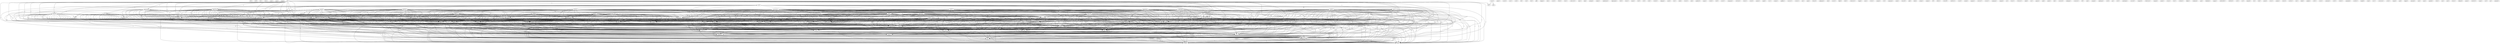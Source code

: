 digraph G {
  blk [ label="blk(1)" ];
  stuff [ label="stuff(1)" ];
  fist [ label="fist(1)" ];
  robot [ label="robot(1)" ];
  atom [ label="atom(1)" ];
  anne [ label="anne(2)" ];
  power [ label="power(2)" ];
  captain [ label="captain(3)" ];
  paperback [ label="paperback(1)" ];
  foil [ label="foil(2)" ];
  race [ label="race(1)" ];
  painted [ label="painted(1)" ];
  logo [ label="logo(1)" ];
  anniversary [ label="anniversary(1)" ];
  team [ label="team(4)" ];
  origin [ label="origin(7)" ];
  page [ label="page(1)" ];
  trade [ label="trade(1)" ];
  cameo [ label="cameo(1)" ];
  nth [ label="nth(1)" ];
  ron [ label="ron(5)" ];
  polybag [ label="polybag(1)" ];
  direction [ label="direction(1)" ];
  factor [ label="factor(4)" ];
  series [ label="series(3)" ];
  nd [ label="nd(2)" ];
  agenda [ label="agenda(2)" ];
  edition [ label="edition(5)" ];
  issue [ label="issue(4)" ];
  work [ label="work(1)" ];
  script [ label="script(4)" ];
  stamped [ label="stamped(1)" ];
  prnt [ label="prnt(2)" ];
  goblin [ label="goblin(6)" ];
  rd [ label="rd(1)" ];
  solo [ label="solo(1)" ];
  liefeld [ label="liefeld(21)" ];
  star [ label="star(2)" ];
  card [ label="card(4)" ];
  battle [ label="battle(1)" ];
  hologram [ label="hologram(3)" ];
  hero [ label="hero(2)" ];
  retold [ label="retold(1)" ];
  gets [ label="gets(1)" ];
  concludes [ label="concludes(1)" ];
  dad [ label="dad(2)" ];
  becomes [ label="becomes(1)" ];
  night [ label="night(1)" ];
  mint [ label="mint(2)" ];
  costume [ label="costume(2)" ];
  claims [ label="claims(1)" ];
  acid [ label="acid(1)" ];
  polypropylene [ label="polypropylene(1)" ];
  condition [ label="condition(1)" ];
  saga [ label="saga(1)" ];
  backed [ label="backed(1)" ];
  sale [ label="sale(2)" ];
  return [ label="return(1)" ];
  galaxy [ label="galaxy(1)" ];
  force [ label="force(7)" ];
  master [ label="master(3)" ];
  maxx [ label="maxx(1)" ];
  dc [ label="dc(1)" ];
  vs [ label="vs(2)" ];
  appears [ label="appears(63)" ];
  cover [ label="cover(16)" ];
  appearance [ label="appearance(8)" ];
  begins [ label="begins(7)" ];
  art [ label="art(50)" ];
  polybagged [ label="polybagged(1)" ];
  man [ label="man(18)" ];
  app [ label="app(1)" ];
  etc [ label="etc(1)" ];
  st [ label="st(14)" ];
  story [ label="story(9)" ];
  app [ label="app(8)" ];
  castle [ label="castle(1)" ];
  rob [ label="rob(14)" ];
  feb [ label="feb(1)" ];
  rose [ label="rose(5)" ];
  feral [ label="feral(1)" ];
  jeff [ label="jeff(1)" ];
  kingpin [ label="kingpin(1)" ];
  holo [ label="holo(1)" ];
  animal [ label="animal(1)" ];
  florida [ label="florida(1)" ];
  lestat [ label="lestat(1)" ];
  submariner [ label="submariner(1)" ];
  miller [ label="miller(8)" ];
  ghost [ label="ghost(18)" ];
  glory [ label="glory(1)" ];
  help [ label="help(1)" ];
  prestige [ label="prestige(2)" ];
  subject [ label="subject(1)" ];
  spiderslayer [ label="spiderslayer(1)" ];
  department [ label="department(1)" ];
  flash [ label="flash(2)" ];
  demon [ label="demon(1)" ];
  layton [ label="layton(1)" ];
  cloak [ label="cloak(2)" ];
  trek [ label="trek(2)" ];
  order [ label="order(1)" ];
  thunder [ label="thunder(1)" ];
  rider [ label="rider(18)" ];
  shipping [ label="shipping(1)" ];
  hulk [ label="hulk(12)" ];
  wolverine [ label="wolverine(24)" ];
  psych [ label="psych(1)" ];
  dave [ label="dave(1)" ];
  sabretooth [ label="sabretooth(1)" ];
  webb [ label="webb(1)" ];
  havok [ label="havok(1)" ];
  dracula [ label="dracula(1)" ];
  edu [ label="edu(4)" ];
  panther [ label="panther(13)" ];
  magus [ label="magus(1)" ];
  wonder [ label="wonder(1)" ];
  book [ label="book(2)" ];
  answer [ label="answer(1)" ];
  companion [ label="companion(1)" ];
  wolvreine [ label="wolvreine(1)" ];
  domino [ label="domino(1)" ];
  venom [ label="venom(5)" ];
  spector [ label="spector(1)" ];
  maple [ label="maple(1)" ];
  horse [ label="horse(2)" ];
  spider [ label="spider(7)" ];
  circa [ label="circa(2)" ];
  hobgoblin [ label="hobgoblin(20)" ];
  octopus [ label="octopus(1)" ];
  circa [ label="circa(1)" ];
  mcfarlane [ label="mcfarlane(8)" ];
  geoffrey [ label="geoffrey(1)" ];
  manowar [ label="manowar(1)" ];
  contains [ label="contains(1)" ];
  day [ label="day(1)" ];
  game [ label="game(1)" ];
  batman [ label="batman(5)" ];
  judgement [ label="judgement(1)" ];
  elm [ label="elm(2)" ];
  amount [ label="amount(1)" ];
  flight [ label="flight(3)" ];
  title [ label="title(2)" ];
  space [ label="space(1)" ];
  save [ label="save(1)" ];
  list [ label="list(1)" ];
  death [ label="death(1)" ];
  shatterstar [ label="shatterstar(1)" ];
  haggle [ label="haggle(1)" ];
  tinction [ label="tinction(2)" ];
  cable [ label="cable(9)" ];
  price [ label="price(1)" ];
  america [ label="america(3)" ];
  vulture [ label="vulture(1)" ];
  sunspot [ label="sunspot(1)" ];
  rice [ label="rice(2)" ];
  beast [ label="beast(2)" ];
  simonsom [ label="simonsom(1)" ];
  prism [ label="prism(1)" ];
  kamandi [ label="kamandi(2)" ];
  gold [ label="gold(1)" ];
  generation [ label="generation(3)" ];
  kirby [ label="kirby(4)" ];
  cyclops [ label="cyclops(1)" ];
  calypso [ label="calypso(1)" ];
  ufl [ label="ufl(2)" ];
  elektra [ label="elektra(1)" ];
  werewolf [ label="werewolf(1)" ];
  meltdown [ label="meltdown(1)" ];
  nomad [ label="nomad(1)" ];
  journal [ label="journal(1)" ];
  magnus [ label="magnus(1)" ];
  simonson [ label="simonson(7)" ];
  starlin [ label="starlin(4)" ];
  summer [ label="summer(1)" ];
  superman [ label="superman(1)" ];
  ragman [ label="ragman(2)" ];
  oct [ label="oct(1)" ];
  human [ label="human(1)" ];
  chromium [ label="chromium(1)" ];
  alpha [ label="alpha(3)" ];
  nam [ label="nam(1)" ];
  gamora [ label="gamora(1)" ];
  pack [ label="pack(1)" ];
  poster [ label="poster(1)" ];
  web [ label="web(1)" ];
  thing [ label="thing(5)" ];
  jim [ label="jim(6)" ];
  massacre [ label="massacre(3)" ];
  harbinger [ label="harbinger(1)" ];
  masterson [ label="masterson(1)" ];
  spider [ label="spider(3)" ];
  gideon [ label="gideon(2)" ];
  fall [ label="fall(1)" ];
  silver [ label="silver(1)" ];
  zone [ label="zone(1)" ];
  carnage [ label="carnage(1)" ];
  spiderman [ label="spiderman(1)" ];
  mark [ label="mark(4)" ];
  pat [ label="pat(1)" ];
  portacio [ label="portacio(3)" ];
  terminator [ label="terminator(1)" ];
  moon [ label="moon(4)" ];
  mason [ label="mason(3)" ];
  jrm [ label="jrm(2)" ];
  witch [ label="witch(1)" ];
  psychology [ label="psychology(1)" ];
  concrete [ label="concrete(2)" ];
  adams [ label="adams(1)" ];
  weapon [ label="weapon(10)" ];
  shadowman [ label="shadowman(1)" ];
  vampire [ label="vampire(2)" ];
  society [ label="society(1)" ];
  woman [ label="woman(1)" ];
  know [ label="know(1)" ];
  rob [ label="rob(1)" ];
  havok [ label="havok(6)" ];
  rocketeer [ label="rocketeer(1)" ];
  fighter [ label="fighter(1)" ];
  wrightson [ label="wrightson(3)" ];
  spot [ label="spot(1)" ];
  bloodshot [ label="bloodshot(1)" ];
  magma [ label="magma(1)" ];
  deathstalker [ label="deathstalker(1)" ];
  lee [ label="lee(7)" ];
  darkbawk [ label="darkbawk(1)" ];
  torch [ label="torch(1)" ];
  war [ label="war(3)" ];
  kassady [ label="kassady(1)" ];
  bat [ label="bat(1)" ];
  head [ label="head(1)" ];
  justice [ label="justice(3)" ];
  versus [ label="versus(1)" ];
  jackson [ label="jackson(1)" ];
  texiera [ label="texiera(4)" ];
  morbius [ label="morbius(1)" ];
  teen [ label="teen(1)" ];
  blood [ label="blood(1)" ];
  paladin [ label="paladin(1)" ];
  surfer [ label="surfer(1)" ];
  predator [ label="predator(3)" ];
  mouse [ label="mouse(1)" ];
  university [ label="university(1)" ];
  watch [ label="watch(1)" ];
  shadow [ label="shadow(1)" ];
  punnisher [ label="punnisher(3)" ];
  excalibur [ label="excalibur(1)" ];
  kungfu [ label="kungfu(3)" ];
  corps [ label="corps(2)" ];
  lobo [ label="lobo(3)" ];
  marc [ label="marc(1)" ];
  deadpool [ label="deadpool(2)" ];
  constantine [ label="constantine(1)" ];
  kraven [ label="kraven(4)" ];
  archer [ label="archer(1)" ];
  league [ label="league(2)" ];
  infinity [ label="infinity(2)" ];
  april [ label="april(1)" ];
  marvel [ label="marvel(2)" ];
  dagger [ label="dagger(2)" ];
  metropol [ label="metropol(1)" ];
  deathstroke [ label="deathstroke(1)" ];
  thor [ label="thor(3)" ];
  year [ label="year(1)" ];
  guice [ label="guice(1)" ];
  gauntlet [ label="gauntlet(1)" ];
  cletus [ label="cletus(1)" ];
  knight [ label="knight(5)" ];
  iron [ label="iron(1)" ];
  grey [ label="grey(3)" ];
  shanna [ label="shanna(1)" ];
  punisher [ label="punisher(11)" ];
  bullseye [ label="bullseye(3)" ];
  poison [ label="poison(1)" ];
  broderick [ label="broderick(1)" ];
  john [ label="john(2)" ];
  image [ label="image(1)" ];
  sam [ label="sam(2)" ];
  warlock [ label="warlock(2)" ];
  deathlok [ label="deathlok(3)" ];
  jae [ label="jae(1)" ];
  presents [ label="presents(2)" ];
  captain -> paperback [ label="1" ];
  captain -> foil [ label="1" ];
  captain -> race [ label="1" ];
  captain -> painted [ label="1" ];
  captain -> logo [ label="1" ];
  captain -> anniversary [ label="1" ];
  captain -> team [ label="1" ];
  captain -> origin [ label="1" ];
  captain -> page [ label="1" ];
  captain -> trade [ label="1" ];
  captain -> cameo [ label="1" ];
  captain -> nth [ label="1" ];
  captain -> ron [ label="1" ];
  captain -> polybag [ label="1" ];
  captain -> direction [ label="1" ];
  captain -> factor [ label="1" ];
  captain -> series [ label="1" ];
  captain -> nd [ label="2" ];
  captain -> agenda [ label="1" ];
  captain -> edition [ label="1" ];
  captain -> issue [ label="1" ];
  captain -> work [ label="1" ];
  captain -> script [ label="2" ];
  captain -> stamped [ label="1" ];
  captain -> prnt [ label="2" ];
  captain -> goblin [ label="1" ];
  captain -> rd [ label="2" ];
  captain -> solo [ label="1" ];
  liefeld -> star [ label="6" ];
  liefeld -> card [ label="6" ];
  liefeld -> battle [ label="6" ];
  liefeld -> hologram [ label="6" ];
  liefeld -> hero [ label="6" ];
  liefeld -> retold [ label="6" ];
  liefeld -> logo [ label="15" ];
  liefeld -> team [ label="6" ];
  liefeld -> gets [ label="6" ];
  liefeld -> concludes [ label="6" ];
  liefeld -> dad [ label="6" ];
  liefeld -> becomes [ label="6" ];
  liefeld -> night [ label="6" ];
  liefeld -> mint [ label="6" ];
  liefeld -> cameo [ label="15" ];
  liefeld -> nth [ label="15" ];
  liefeld -> costume [ label="6" ];
  liefeld -> claims [ label="6" ];
  liefeld -> ron [ label="15" ];
  liefeld -> direction [ label="15" ];
  liefeld -> series [ label="6" ];
  liefeld -> acid [ label="6" ];
  liefeld -> polypropylene [ label="6" ];
  liefeld -> condition [ label="6" ];
  liefeld -> issue [ label="6" ];
  liefeld -> script [ label="15" ];
  liefeld -> saga [ label="6" ];
  liefeld -> backed [ label="6" ];
  liefeld -> sale [ label="6" ];
  liefeld -> goblin [ label="6" ];
  liefeld -> rd [ label="15" ];
  liefeld -> return [ label="6" ];
  force -> star [ label="4" ];
  force -> card [ label="4" ];
  force -> battle [ label="4" ];
  force -> hologram [ label="4" ];
  force -> hero [ label="4" ];
  force -> retold [ label="4" ];
  force -> logo [ label="3" ];
  force -> team [ label="4" ];
  force -> gets [ label="4" ];
  force -> concludes [ label="4" ];
  force -> dad [ label="4" ];
  force -> becomes [ label="4" ];
  force -> night [ label="4" ];
  force -> mint [ label="4" ];
  force -> cameo [ label="3" ];
  force -> nth [ label="3" ];
  force -> costume [ label="4" ];
  force -> claims [ label="4" ];
  force -> ron [ label="3" ];
  force -> direction [ label="3" ];
  force -> series [ label="4" ];
  force -> acid [ label="4" ];
  force -> polypropylene [ label="4" ];
  force -> condition [ label="4" ];
  force -> issue [ label="4" ];
  force -> script [ label="3" ];
  force -> saga [ label="4" ];
  force -> backed [ label="4" ];
  force -> sale [ label="4" ];
  force -> goblin [ label="4" ];
  force -> rd [ label="3" ];
  force -> return [ label="4" ];
  dc -> vs [ label="2" ];
  dc -> appears [ label="2" ];
  dc -> cover [ label="2" ];
  dc -> card [ label="2" ];
  dc -> battle [ label="2" ];
  dc -> appearance [ label="2" ];
  dc -> hologram [ label="2" ];
  dc -> hero [ label="2" ];
  dc -> retold [ label="2" ];
  dc -> team [ label="2" ];
  dc -> begins [ label="2" ];
  dc -> art [ label="2" ];
  dc -> gets [ label="2" ];
  dc -> concludes [ label="2" ];
  dc -> polybagged [ label="2" ];
  dc -> man [ label="2" ];
  dc -> dad [ label="2" ];
  dc -> becomes [ label="2" ];
  dc -> night [ label="2" ];
  dc -> mint [ label="2" ];
  dc -> costume [ label="2" ];
  dc -> claims [ label="2" ];
  dc -> app [ label="2" ];
  dc -> series [ label="2" ];
  dc -> acid [ label="2" ];
  dc -> etc [ label="1" ];
  dc -> st [ label="2" ];
  dc -> nd [ label="2" ];
  dc -> polypropylene [ label="2" ];
  dc -> story [ label="2" ];
  dc -> condition [ label="2" ];
  dc -> edition [ label="2" ];
  dc -> issue [ label="2" ];
  dc -> app [ label="2" ];
  dc -> saga [ label="2" ];
  dc -> backed [ label="2" ];
  dc -> sale [ label="2" ];
  dc -> goblin [ label="2" ];
  dc -> return [ label="2" ];
  rob -> card [ label="1" ];
  rob -> battle [ label="1" ];
  rob -> hologram [ label="1" ];
  rob -> hero [ label="1" ];
  rob -> retold [ label="1" ];
  rob -> logo [ label="14" ];
  rob -> team [ label="1" ];
  rob -> gets [ label="1" ];
  rob -> concludes [ label="1" ];
  rob -> dad [ label="1" ];
  rob -> becomes [ label="1" ];
  rob -> night [ label="1" ];
  rob -> mint [ label="1" ];
  rob -> cameo [ label="14" ];
  rob -> nth [ label="14" ];
  rob -> costume [ label="1" ];
  rob -> claims [ label="1" ];
  rob -> ron [ label="14" ];
  rob -> direction [ label="14" ];
  rob -> series [ label="1" ];
  rob -> acid [ label="1" ];
  rob -> polypropylene [ label="1" ];
  rob -> condition [ label="1" ];
  rob -> issue [ label="1" ];
  rob -> script [ label="14" ];
  rob -> saga [ label="1" ];
  rob -> backed [ label="1" ];
  rob -> sale [ label="1" ];
  rob -> goblin [ label="1" ];
  rob -> rd [ label="14" ];
  rob -> return [ label="1" ];
  vs -> race [ label="2" ];
  vs -> card [ label="1" ];
  vs -> battle [ label="1" ];
  vs -> painted [ label="2" ];
  vs -> hero [ label="1" ];
  vs -> anniversary [ label="2" ];
  vs -> team [ label="3" ];
  vs -> concludes [ label="1" ];
  vs -> polybagged [ label="1" ];
  vs -> dad [ label="1" ];
  vs -> night [ label="1" ];
  vs -> trade [ label="2" ];
  vs -> mint [ label="1" ];
  vs -> claims [ label="1" ];
  vs -> ron [ label="2" ];
  vs -> polybag [ label="2" ];
  vs -> factor [ label="2" ];
  vs -> series [ label="3" ];
  vs -> acid [ label="1" ];
  vs -> nd [ label="2" ];
  vs -> polypropylene [ label="1" ];
  vs -> agenda [ label="2" ];
  vs -> condition [ label="1" ];
  vs -> edition [ label="2" ];
  vs -> issue [ label="3" ];
  vs -> script [ label="2" ];
  vs -> stamped [ label="2" ];
  vs -> saga [ label="1" ];
  vs -> backed [ label="1" ];
  vs -> prnt [ label="2" ];
  vs -> solo [ label="2" ];
  appears -> card [ label="18" ];
  appears -> battle [ label="18" ];
  appears -> painted [ label="1" ];
  appears -> hologram [ label="18" ];
  appears -> hero [ label="18" ];
  appears -> retold [ label="18" ];
  appears -> team [ label="51" ];
  appears -> gets [ label="18" ];
  appears -> concludes [ label="18" ];
  appears -> polybagged [ label="18" ];
  appears -> dad [ label="18" ];
  appears -> origin [ label="33" ];
  appears -> becomes [ label="18" ];
  appears -> night [ label="18" ];
  appears -> trade [ label="33" ];
  appears -> mint [ label="18" ];
  appears -> cameo [ label="11" ];
  appears -> nth [ label="11" ];
  appears -> costume [ label="18" ];
  appears -> claims [ label="18" ];
  appears -> ron [ label="11" ];
  appears -> polybag [ label="33" ];
  appears -> factor [ label="33" ];
  appears -> series [ label="18" ];
  appears -> acid [ label="18" ];
  appears -> nd [ label="62" ];
  appears -> polypropylene [ label="18" ];
  appears -> agenda [ label="11" ];
  appears -> condition [ label="18" ];
  appears -> edition [ label="51" ];
  appears -> issue [ label="18" ];
  appears -> work [ label="33" ];
  appears -> script [ label="44" ];
  appears -> stamped [ label="1" ];
  appears -> saga [ label="18" ];
  appears -> backed [ label="18" ];
  appears -> prnt [ label="34" ];
  appears -> sale [ label="18" ];
  appears -> goblin [ label="51" ];
  appears -> rd [ label="44" ];
  appears -> solo [ label="33" ];
  appears -> return [ label="18" ];
  cover -> race [ label="7" ];
  cover -> card [ label="4" ];
  cover -> battle [ label="4" ];
  cover -> painted [ label="7" ];
  cover -> hero [ label="4" ];
  cover -> anniversary [ label="7" ];
  cover -> team [ label="4" ];
  cover -> concludes [ label="4" ];
  cover -> polybagged [ label="4" ];
  cover -> dad [ label="4" ];
  cover -> page [ label="7" ];
  cover -> becomes [ label="4" ];
  cover -> night [ label="4" ];
  cover -> trade [ label="4" ];
  cover -> mint [ label="4" ];
  cover -> cameo [ label="5" ];
  cover -> claims [ label="4" ];
  cover -> ron [ label="5" ];
  cover -> polybag [ label="4" ];
  cover -> series [ label="11" ];
  cover -> acid [ label="4" ];
  cover -> nd [ label="4" ];
  cover -> polypropylene [ label="4" ];
  cover -> agenda [ label="5" ];
  cover -> condition [ label="4" ];
  cover -> edition [ label="4" ];
  cover -> issue [ label="11" ];
  cover -> script [ label="5" ];
  cover -> stamped [ label="7" ];
  cover -> saga [ label="4" ];
  cover -> backed [ label="4" ];
  cover -> prnt [ label="7" ];
  cover -> rd [ label="5" ];
  appearance -> painted [ label="1" ];
  appearance -> anniversary [ label="1" ];
  appearance -> team [ label="4" ];
  appearance -> concludes [ label="1" ];
  appearance -> dad [ label="1" ];
  appearance -> origin [ label="3" ];
  appearance -> page [ label="1" ];
  appearance -> night [ label="1" ];
  appearance -> trade [ label="3" ];
  appearance -> mint [ label="1" ];
  appearance -> claims [ label="1" ];
  appearance -> ron [ label="3" ];
  appearance -> polybag [ label="3" ];
  appearance -> factor [ label="3" ];
  appearance -> series [ label="2" ];
  appearance -> acid [ label="1" ];
  appearance -> nd [ label="3" ];
  appearance -> polypropylene [ label="1" ];
  appearance -> condition [ label="1" ];
  appearance -> edition [ label="3" ];
  appearance -> issue [ label="2" ];
  appearance -> script [ label="6" ];
  appearance -> stamped [ label="1" ];
  appearance -> saga [ label="1" ];
  appearance -> backed [ label="1" ];
  appearance -> prnt [ label="1" ];
  appearance -> goblin [ label="3" ];
  appearance -> solo [ label="3" ];
  miller -> hologram [ label="1" ];
  miller -> hero [ label="1" ];
  miller -> retold [ label="1" ];
  miller -> gets [ label="1" ];
  miller -> concludes [ label="1" ];
  miller -> polybagged [ label="1" ];
  miller -> dad [ label="1" ];
  miller -> becomes [ label="1" ];
  miller -> night [ label="1" ];
  miller -> trade [ label="7" ];
  miller -> mint [ label="1" ];
  miller -> costume [ label="1" ];
  miller -> claims [ label="1" ];
  miller -> polybag [ label="7" ];
  miller -> series [ label="1" ];
  miller -> acid [ label="1" ];
  miller -> polypropylene [ label="1" ];
  miller -> condition [ label="1" ];
  miller -> issue [ label="1" ];
  miller -> work [ label="7" ];
  miller -> script [ label="7" ];
  miller -> saga [ label="1" ];
  miller -> backed [ label="1" ];
  miller -> prnt [ label="7" ];
  miller -> sale [ label="1" ];
  miller -> rd [ label="7" ];
  miller -> solo [ label="7" ];
  miller -> return [ label="1" ];
  ghost -> hologram [ label="2" ];
  ghost -> hero [ label="2" ];
  ghost -> retold [ label="2" ];
  ghost -> logo [ label="10" ];
  ghost -> anniversary [ label="5" ];
  ghost -> team [ label="3" ];
  ghost -> gets [ label="2" ];
  ghost -> concludes [ label="2" ];
  ghost -> polybagged [ label="2" ];
  ghost -> dad [ label="2" ];
  ghost -> origin [ label="1" ];
  ghost -> page [ label="5" ];
  ghost -> becomes [ label="2" ];
  ghost -> night [ label="2" ];
  ghost -> trade [ label="1" ];
  ghost -> mint [ label="2" ];
  ghost -> cameo [ label="10" ];
  ghost -> nth [ label="10" ];
  ghost -> costume [ label="2" ];
  ghost -> claims [ label="2" ];
  ghost -> ron [ label="10" ];
  ghost -> polybag [ label="1" ];
  ghost -> direction [ label="10" ];
  ghost -> factor [ label="1" ];
  ghost -> series [ label="7" ];
  ghost -> acid [ label="2" ];
  ghost -> nd [ label="13" ];
  ghost -> polypropylene [ label="2" ];
  ghost -> agenda [ label="10" ];
  ghost -> condition [ label="2" ];
  ghost -> edition [ label="3" ];
  ghost -> issue [ label="7" ];
  ghost -> work [ label="1" ];
  ghost -> script [ label="11" ];
  ghost -> stamped [ label="5" ];
  ghost -> saga [ label="2" ];
  ghost -> backed [ label="2" ];
  ghost -> prnt [ label="6" ];
  ghost -> sale [ label="2" ];
  ghost -> goblin [ label="3" ];
  ghost -> rd [ label="11" ];
  ghost -> solo [ label="1" ];
  ghost -> return [ label="2" ];
  rider -> logo [ label="10" ];
  rider -> anniversary [ label="5" ];
  rider -> team [ label="3" ];
  rider -> gets [ label="2" ];
  rider -> concludes [ label="2" ];
  rider -> polybagged [ label="2" ];
  rider -> dad [ label="2" ];
  rider -> origin [ label="1" ];
  rider -> page [ label="5" ];
  rider -> becomes [ label="2" ];
  rider -> night [ label="2" ];
  rider -> trade [ label="1" ];
  rider -> mint [ label="2" ];
  rider -> cameo [ label="10" ];
  rider -> nth [ label="10" ];
  rider -> costume [ label="2" ];
  rider -> claims [ label="2" ];
  rider -> ron [ label="10" ];
  rider -> polybag [ label="1" ];
  rider -> direction [ label="10" ];
  rider -> factor [ label="1" ];
  rider -> series [ label="7" ];
  rider -> acid [ label="2" ];
  rider -> nd [ label="13" ];
  rider -> polypropylene [ label="2" ];
  rider -> agenda [ label="10" ];
  rider -> condition [ label="2" ];
  rider -> edition [ label="3" ];
  rider -> issue [ label="7" ];
  rider -> work [ label="1" ];
  rider -> script [ label="11" ];
  rider -> stamped [ label="5" ];
  rider -> saga [ label="2" ];
  rider -> backed [ label="2" ];
  rider -> prnt [ label="6" ];
  rider -> sale [ label="2" ];
  rider -> goblin [ label="3" ];
  rider -> rd [ label="11" ];
  rider -> solo [ label="1" ];
  rider -> return [ label="2" ];
  hulk -> team [ label="4" ];
  hulk -> gets [ label="2" ];
  hulk -> concludes [ label="2" ];
  hulk -> polybagged [ label="2" ];
  hulk -> dad [ label="2" ];
  hulk -> origin [ label="2" ];
  hulk -> becomes [ label="2" ];
  hulk -> night [ label="2" ];
  hulk -> trade [ label="2" ];
  hulk -> mint [ label="2" ];
  hulk -> cameo [ label="3" ];
  hulk -> nth [ label="3" ];
  hulk -> costume [ label="2" ];
  hulk -> claims [ label="2" ];
  hulk -> ron [ label="3" ];
  hulk -> polybag [ label="2" ];
  hulk -> direction [ label="3" ];
  hulk -> factor [ label="2" ];
  hulk -> series [ label="2" ];
  hulk -> acid [ label="2" ];
  hulk -> nd [ label="7" ];
  hulk -> polypropylene [ label="2" ];
  hulk -> agenda [ label="3" ];
  hulk -> condition [ label="2" ];
  hulk -> edition [ label="4" ];
  hulk -> issue [ label="2" ];
  hulk -> work [ label="2" ];
  hulk -> script [ label="5" ];
  hulk -> stamped [ label="7" ];
  hulk -> saga [ label="2" ];
  hulk -> backed [ label="2" ];
  hulk -> prnt [ label="9" ];
  hulk -> sale [ label="2" ];
  hulk -> goblin [ label="4" ];
  hulk -> rd [ label="5" ];
  hulk -> solo [ label="2" ];
  hulk -> return [ label="2" ];
  wolverine -> anniversary [ label="3" ];
  wolverine -> team [ label="9" ];
  wolverine -> gets [ label="7" ];
  wolverine -> concludes [ label="7" ];
  wolverine -> polybagged [ label="7" ];
  wolverine -> dad [ label="7" ];
  wolverine -> origin [ label="2" ];
  wolverine -> page [ label="3" ];
  wolverine -> becomes [ label="7" ];
  wolverine -> night [ label="7" ];
  wolverine -> trade [ label="2" ];
  wolverine -> mint [ label="7" ];
  wolverine -> cameo [ label="19" ];
  wolverine -> nth [ label="19" ];
  wolverine -> costume [ label="7" ];
  wolverine -> claims [ label="7" ];
  wolverine -> ron [ label="19" ];
  wolverine -> polybag [ label="2" ];
  wolverine -> direction [ label="19" ];
  wolverine -> factor [ label="2" ];
  wolverine -> series [ label="10" ];
  wolverine -> acid [ label="7" ];
  wolverine -> nd [ label="28" ];
  wolverine -> polypropylene [ label="7" ];
  wolverine -> agenda [ label="19" ];
  wolverine -> condition [ label="7" ];
  wolverine -> edition [ label="9" ];
  wolverine -> issue [ label="10" ];
  wolverine -> work [ label="2" ];
  wolverine -> script [ label="21" ];
  wolverine -> stamped [ label="3" ];
  wolverine -> saga [ label="7" ];
  wolverine -> backed [ label="7" ];
  wolverine -> prnt [ label="5" ];
  wolverine -> sale [ label="7" ];
  wolverine -> goblin [ label="9" ];
  wolverine -> rd [ label="21" ];
  wolverine -> solo [ label="2" ];
  wolverine -> return [ label="7" ];
  team -> trade [ label="2" ];
  team -> mint [ label="2" ];
  team -> polybag [ label="2" ];
  team -> acid [ label="2" ];
  team -> polypropylene [ label="2" ];
  team -> condition [ label="2" ];
  team -> backed [ label="2" ];
  sabretooth -> gets [ label="10" ];
  sabretooth -> concludes [ label="10" ];
  sabretooth -> polybagged [ label="10" ];
  sabretooth -> dad [ label="10" ];
  sabretooth -> becomes [ label="10" ];
  sabretooth -> night [ label="10" ];
  sabretooth -> trade [ label="1" ];
  sabretooth -> mint [ label="10" ];
  sabretooth -> cameo [ label="8" ];
  sabretooth -> nth [ label="8" ];
  sabretooth -> costume [ label="10" ];
  sabretooth -> claims [ label="10" ];
  sabretooth -> ron [ label="8" ];
  sabretooth -> polybag [ label="1" ];
  sabretooth -> direction [ label="8" ];
  sabretooth -> factor [ label="1" ];
  sabretooth -> series [ label="10" ];
  sabretooth -> acid [ label="10" ];
  sabretooth -> polypropylene [ label="10" ];
  sabretooth -> agenda [ label="8" ];
  sabretooth -> condition [ label="10" ];
  sabretooth -> issue [ label="10" ];
  sabretooth -> work [ label="1" ];
  sabretooth -> script [ label="9" ];
  sabretooth -> saga [ label="10" ];
  sabretooth -> backed [ label="10" ];
  sabretooth -> prnt [ label="1" ];
  sabretooth -> sale [ label="10" ];
  sabretooth -> goblin [ label="11" ];
  sabretooth -> rd [ label="9" ];
  sabretooth -> solo [ label="1" ];
  sabretooth -> return [ label="10" ];
  havok -> page [ label="1" ];
  havok -> cameo [ label="6" ];
  havok -> nth [ label="6" ];
  havok -> ron [ label="6" ];
  havok -> direction [ label="6" ];
  havok -> series [ label="1" ];
  havok -> nd [ label="6" ];
  havok -> agenda [ label="6" ];
  havok -> issue [ label="1" ];
  havok -> script [ label="6" ];
  havok -> stamped [ label="1" ];
  havok -> prnt [ label="1" ];
  havok -> rd [ label="6" ];
  begins -> page [ label="3" ];
  begins -> mint [ label="2" ];
  begins -> cameo [ label="1" ];
  begins -> nth [ label="1" ];
  begins -> ron [ label="1" ];
  begins -> series [ label="3" ];
  begins -> acid [ label="2" ];
  begins -> nd [ label="1" ];
  begins -> polypropylene [ label="2" ];
  begins -> agenda [ label="1" ];
  begins -> condition [ label="2" ];
  begins -> issue [ label="5" ];
  begins -> script [ label="1" ];
  begins -> stamped [ label="3" ];
  begins -> backed [ label="2" ];
  begins -> prnt [ label="3" ];
  begins -> rd [ label="1" ];
  art -> concludes [ label="9" ];
  art -> polybagged [ label="9" ];
  art -> man [ label="39" ];
  art -> dad [ label="9" ];
  art -> page [ label="15" ];
  art -> becomes [ label="9" ];
  art -> night [ label="9" ];
  art -> trade [ label="7" ];
  art -> mint [ label="9" ];
  art -> cameo [ label="15" ];
  art -> claims [ label="9" ];
  art -> ron [ label="15" ];
  art -> polybag [ label="7" ];
  art -> factor [ label="7" ];
  art -> app [ label="15" ];
  art -> series [ label="24" ];
  art -> acid [ label="9" ];
  art -> st [ label="15" ];
  art -> nd [ label="31" ];
  art -> polypropylene [ label="9" ];
  art -> agenda [ label="15" ];
  art -> story [ label="37" ];
  art -> condition [ label="9" ];
  art -> edition [ label="7" ];
  art -> issue [ label="24" ];
  art -> script [ label="15" ];
  art -> stamped [ label="15" ];
  art -> app [ label="15" ];
  art -> saga [ label="9" ];
  art -> backed [ label="9" ];
  art -> prnt [ label="15" ];
  art -> rd [ label="15" ];
  art -> solo [ label="7" ];
  horse -> concludes [ label="1" ];
  horse -> polybagged [ label="1" ];
  horse -> dad [ label="1" ];
  horse -> becomes [ label="1" ];
  horse -> night [ label="1" ];
  horse -> trade [ label="1" ];
  horse -> mint [ label="1" ];
  horse -> costume [ label="1" ];
  horse -> claims [ label="1" ];
  horse -> polybag [ label="1" ];
  horse -> series [ label="1" ];
  horse -> acid [ label="1" ];
  horse -> polypropylene [ label="1" ];
  horse -> condition [ label="1" ];
  horse -> issue [ label="1" ];
  horse -> work [ label="1" ];
  horse -> script [ label="1" ];
  horse -> saga [ label="1" ];
  horse -> backed [ label="1" ];
  horse -> prnt [ label="1" ];
  horse -> sale [ label="1" ];
  horse -> rd [ label="1" ];
  horse -> solo [ label="1" ];
  horse -> return [ label="1" ];
  spider -> polybagged [ label="4" ];
  spider -> dad [ label="4" ];
  spider -> origin [ label="3" ];
  spider -> page [ label="2" ];
  spider -> becomes [ label="4" ];
  spider -> night [ label="4" ];
  spider -> trade [ label="3" ];
  spider -> mint [ label="4" ];
  spider -> cameo [ label="1" ];
  spider -> nth [ label="1" ];
  spider -> costume [ label="4" ];
  spider -> claims [ label="4" ];
  spider -> ron [ label="1" ];
  spider -> polybag [ label="3" ];
  spider -> direction [ label="1" ];
  spider -> factor [ label="3" ];
  spider -> series [ label="6" ];
  spider -> acid [ label="4" ];
  spider -> nd [ label="8" ];
  spider -> polypropylene [ label="4" ];
  spider -> agenda [ label="1" ];
  spider -> condition [ label="4" ];
  spider -> edition [ label="7" ];
  spider -> issue [ label="6" ];
  spider -> work [ label="3" ];
  spider -> script [ label="4" ];
  spider -> stamped [ label="2" ];
  spider -> saga [ label="4" ];
  spider -> backed [ label="4" ];
  spider -> prnt [ label="5" ];
  spider -> sale [ label="4" ];
  spider -> goblin [ label="7" ];
  spider -> rd [ label="4" ];
  spider -> solo [ label="3" ];
  spider -> return [ label="4" ];
  hobgoblin -> polybagged [ label="12" ];
  hobgoblin -> dad [ label="12" ];
  hobgoblin -> origin [ label="8" ];
  hobgoblin -> page [ label="2" ];
  hobgoblin -> becomes [ label="12" ];
  hobgoblin -> night [ label="12" ];
  hobgoblin -> trade [ label="8" ];
  hobgoblin -> mint [ label="12" ];
  hobgoblin -> costume [ label="12" ];
  hobgoblin -> claims [ label="12" ];
  hobgoblin -> polybag [ label="8" ];
  hobgoblin -> factor [ label="8" ];
  hobgoblin -> series [ label="14" ];
  hobgoblin -> acid [ label="12" ];
  hobgoblin -> nd [ label="20" ];
  hobgoblin -> polypropylene [ label="12" ];
  hobgoblin -> condition [ label="12" ];
  hobgoblin -> edition [ label="20" ];
  hobgoblin -> issue [ label="14" ];
  hobgoblin -> work [ label="8" ];
  hobgoblin -> script [ label="8" ];
  hobgoblin -> stamped [ label="2" ];
  hobgoblin -> saga [ label="12" ];
  hobgoblin -> backed [ label="12" ];
  hobgoblin -> prnt [ label="10" ];
  hobgoblin -> sale [ label="12" ];
  hobgoblin -> goblin [ label="20" ];
  hobgoblin -> rd [ label="8" ];
  hobgoblin -> solo [ label="8" ];
  hobgoblin -> return [ label="12" ];
  polybagged -> dad [ label="1" ];
  polybagged -> night [ label="1" ];
  polybagged -> mint [ label="1" ];
  polybagged -> cameo [ label="1" ];
  polybagged -> nth [ label="1" ];
  polybagged -> claims [ label="1" ];
  polybagged -> ron [ label="1" ];
  polybagged -> direction [ label="1" ];
  polybagged -> series [ label="1" ];
  polybagged -> acid [ label="1" ];
  polybagged -> polypropylene [ label="1" ];
  polybagged -> condition [ label="1" ];
  polybagged -> issue [ label="1" ];
  polybagged -> script [ label="1" ];
  polybagged -> saga [ label="1" ];
  polybagged -> backed [ label="1" ];
  polybagged -> rd [ label="1" ];
  man -> origin [ label="3" ];
  man -> trade [ label="3" ];
  man -> mint [ label="5" ];
  man -> polybag [ label="3" ];
  man -> factor [ label="3" ];
  man -> series [ label="2" ];
  man -> acid [ label="5" ];
  man -> nd [ label="3" ];
  man -> polypropylene [ label="5" ];
  man -> condition [ label="5" ];
  man -> edition [ label="3" ];
  man -> issue [ label="5" ];
  man -> stamped [ label="2" ];
  man -> backed [ label="5" ];
  man -> prnt [ label="2" ];
  man -> solo [ label="3" ];
  mcfarlane -> origin [ label="4" ];
  mcfarlane -> page [ label="1" ];
  mcfarlane -> becomes [ label="3" ];
  mcfarlane -> night [ label="3" ];
  mcfarlane -> trade [ label="4" ];
  mcfarlane -> mint [ label="3" ];
  mcfarlane -> cameo [ label="3" ];
  mcfarlane -> nth [ label="3" ];
  mcfarlane -> costume [ label="3" ];
  mcfarlane -> claims [ label="3" ];
  mcfarlane -> ron [ label="3" ];
  mcfarlane -> polybag [ label="4" ];
  mcfarlane -> direction [ label="3" ];
  mcfarlane -> factor [ label="4" ];
  mcfarlane -> series [ label="4" ];
  mcfarlane -> acid [ label="3" ];
  mcfarlane -> nd [ label="10" ];
  mcfarlane -> polypropylene [ label="3" ];
  mcfarlane -> agenda [ label="3" ];
  mcfarlane -> condition [ label="3" ];
  mcfarlane -> edition [ label="7" ];
  mcfarlane -> issue [ label="4" ];
  mcfarlane -> work [ label="4" ];
  mcfarlane -> script [ label="7" ];
  mcfarlane -> stamped [ label="1" ];
  mcfarlane -> saga [ label="3" ];
  mcfarlane -> backed [ label="3" ];
  mcfarlane -> prnt [ label="5" ];
  mcfarlane -> sale [ label="3" ];
  mcfarlane -> goblin [ label="7" ];
  mcfarlane -> rd [ label="7" ];
  mcfarlane -> solo [ label="4" ];
  mcfarlane -> return [ label="3" ];
  origin -> becomes [ label="3" ];
  origin -> night [ label="3" ];
  origin -> trade [ label="2" ];
  origin -> mint [ label="3" ];
  origin -> cameo [ label="1" ];
  origin -> nth [ label="1" ];
  origin -> costume [ label="3" ];
  origin -> claims [ label="3" ];
  origin -> ron [ label="1" ];
  origin -> polybag [ label="2" ];
  origin -> direction [ label="1" ];
  origin -> factor [ label="2" ];
  origin -> app [ label="4" ];
  origin -> series [ label="3" ];
  origin -> acid [ label="3" ];
  origin -> st [ label="4" ];
  origin -> nd [ label="6" ];
  origin -> polypropylene [ label="3" ];
  origin -> agenda [ label="1" ];
  origin -> story [ label="6" ];
  origin -> condition [ label="3" ];
  origin -> edition [ label="5" ];
  origin -> issue [ label="3" ];
  origin -> script [ label="1" ];
  origin -> app [ label="4" ];
  origin -> saga [ label="3" ];
  origin -> backed [ label="3" ];
  origin -> sale [ label="3" ];
  origin -> goblin [ label="3" ];
  origin -> rd [ label="1" ];
  origin -> solo [ label="2" ];
  origin -> return [ label="3" ];
  title -> space [ label="1" ];
  title -> trade [ label="1" ];
  title -> polybag [ label="1" ];
  title -> factor [ label="1" ];
  title -> app [ label="1" ];
  title -> st [ label="1" ];
  title -> nd [ label="1" ];
  title -> save [ label="1" ];
  title -> story [ label="1" ];
  title -> edition [ label="1" ];
  title -> issue [ label="1" ];
  title -> work [ label="1" ];
  title -> script [ label="1" ];
  title -> app [ label="1" ];
  title -> prnt [ label="1" ];
  title -> goblin [ label="1" ];
  title -> rd [ label="1" ];
  title -> list [ label="1" ];
  title -> solo [ label="1" ];
  tinction -> mint [ label="1" ];
  tinction -> cameo [ label="1" ];
  tinction -> nth [ label="1" ];
  tinction -> costume [ label="1" ];
  tinction -> claims [ label="1" ];
  tinction -> ron [ label="1" ];
  tinction -> direction [ label="1" ];
  tinction -> series [ label="1" ];
  tinction -> acid [ label="1" ];
  tinction -> polypropylene [ label="1" ];
  tinction -> condition [ label="1" ];
  tinction -> issue [ label="1" ];
  tinction -> script [ label="1" ];
  tinction -> saga [ label="1" ];
  tinction -> backed [ label="1" ];
  tinction -> sale [ label="1" ];
  tinction -> goblin [ label="1" ];
  tinction -> rd [ label="1" ];
  tinction -> return [ label="1" ];
  cable -> mint [ label="1" ];
  cable -> cameo [ label="7" ];
  cable -> nth [ label="7" ];
  cable -> costume [ label="1" ];
  cable -> claims [ label="1" ];
  cable -> ron [ label="7" ];
  cable -> direction [ label="7" ];
  cable -> series [ label="2" ];
  cable -> acid [ label="1" ];
  cable -> nd [ label="8" ];
  cable -> polypropylene [ label="1" ];
  cable -> agenda [ label="7" ];
  cable -> condition [ label="1" ];
  cable -> edition [ label="1" ];
  cable -> issue [ label="2" ];
  cable -> script [ label="7" ];
  cable -> stamped [ label="1" ];
  cable -> saga [ label="1" ];
  cable -> backed [ label="1" ];
  cable -> prnt [ label="1" ];
  cable -> sale [ label="1" ];
  cable -> goblin [ label="1" ];
  cable -> rd [ label="7" ];
  cable -> return [ label="1" ];
  america -> trade [ label="2" ];
  america -> cameo [ label="1" ];
  america -> nth [ label="1" ];
  america -> ron [ label="1" ];
  america -> polybag [ label="2" ];
  america -> direction [ label="1" ];
  america -> factor [ label="2" ];
  america -> app [ label="4" ];
  america -> series [ label="1" ];
  america -> st [ label="4" ];
  america -> nd [ label="3" ];
  america -> agenda [ label="1" ];
  america -> story [ label="4" ];
  america -> edition [ label="2" ];
  america -> issue [ label="1" ];
  america -> work [ label="2" ];
  america -> script [ label="3" ];
  america -> stamped [ label="1" ];
  america -> app [ label="4" ];
  america -> prnt [ label="3" ];
  america -> goblin [ label="2" ];
  america -> rd [ label="3" ];
  america -> solo [ label="2" ];
  beast -> trade [ label="1" ];
  beast -> cameo [ label="1" ];
  beast -> nth [ label="1" ];
  beast -> ron [ label="1" ];
  beast -> polybag [ label="1" ];
  beast -> direction [ label="1" ];
  beast -> factor [ label="1" ];
  beast -> agenda [ label="1" ];
  beast -> work [ label="1" ];
  beast -> prnt [ label="1" ];
  beast -> goblin [ label="1" ];
  beast -> solo [ label="1" ];
  generation -> cameo [ label="1" ];
  generation -> nth [ label="1" ];
  generation -> costume [ label="2" ];
  generation -> claims [ label="2" ];
  generation -> ron [ label="1" ];
  generation -> direction [ label="1" ];
  generation -> series [ label="2" ];
  generation -> acid [ label="2" ];
  generation -> polypropylene [ label="2" ];
  generation -> condition [ label="2" ];
  generation -> issue [ label="2" ];
  generation -> script [ label="1" ];
  generation -> saga [ label="2" ];
  generation -> backed [ label="2" ];
  generation -> sale [ label="2" ];
  generation -> goblin [ label="2" ];
  generation -> rd [ label="1" ];
  generation -> return [ label="2" ];
  starlin -> claims [ label="1" ];
  starlin -> ron [ label="3" ];
  starlin -> direction [ label="3" ];
  starlin -> series [ label="1" ];
  starlin -> acid [ label="1" ];
  starlin -> polypropylene [ label="1" ];
  starlin -> condition [ label="1" ];
  starlin -> issue [ label="1" ];
  starlin -> script [ label="3" ];
  starlin -> saga [ label="1" ];
  starlin -> backed [ label="1" ];
  starlin -> sale [ label="1" ];
  starlin -> goblin [ label="1" ];
  starlin -> rd [ label="3" ];
  starlin -> return [ label="1" ];
  thing -> series [ label="2" ];
  thing -> acid [ label="1" ];
  thing -> nd [ label="4" ];
  thing -> polypropylene [ label="1" ];
  thing -> agenda [ label="3" ];
  thing -> condition [ label="1" ];
  thing -> edition [ label="1" ];
  thing -> issue [ label="2" ];
  thing -> script [ label="3" ];
  thing -> stamped [ label="1" ];
  thing -> saga [ label="1" ];
  thing -> backed [ label="1" ];
  thing -> prnt [ label="1" ];
  thing -> sale [ label="1" ];
  thing -> goblin [ label="1" ];
  thing -> rd [ label="3" ];
  thing -> return [ label="1" ];
  jim -> factor [ label="1" ];
  jim -> series [ label="4" ];
  jim -> acid [ label="4" ];
  jim -> polypropylene [ label="4" ];
  jim -> agenda [ label="1" ];
  jim -> condition [ label="4" ];
  jim -> issue [ label="4" ];
  jim -> work [ label="1" ];
  jim -> script [ label="2" ];
  jim -> saga [ label="4" ];
  jim -> backed [ label="4" ];
  jim -> prnt [ label="1" ];
  jim -> sale [ label="4" ];
  jim -> goblin [ label="5" ];
  jim -> rd [ label="2" ];
  jim -> solo [ label="1" ];
  jim -> return [ label="4" ];
  factor -> series [ label="2" ];
  factor -> acid [ label="2" ];
  factor -> polypropylene [ label="2" ];
  factor -> condition [ label="2" ];
  factor -> issue [ label="2" ];
  factor -> saga [ label="2" ];
  factor -> backed [ label="2" ];
  factor -> sale [ label="2" ];
  factor -> return [ label="2" ];
  spider -> series [ label="6" ];
  spider -> acid [ label="4" ];
  spider -> nd [ label="8" ];
  spider -> polypropylene [ label="4" ];
  spider -> agenda [ label="1" ];
  spider -> condition [ label="4" ];
  spider -> edition [ label="7" ];
  spider -> issue [ label="6" ];
  spider -> work [ label="3" ];
  spider -> script [ label="4" ];
  spider -> stamped [ label="2" ];
  spider -> saga [ label="4" ];
  spider -> backed [ label="4" ];
  spider -> prnt [ label="5" ];
  spider -> sale [ label="4" ];
  spider -> goblin [ label="7" ];
  spider -> rd [ label="4" ];
  spider -> solo [ label="3" ];
  spider -> return [ label="4" ];
  gideon -> series [ label="1" ];
  gideon -> acid [ label="1" ];
  gideon -> polypropylene [ label="1" ];
  gideon -> condition [ label="1" ];
  gideon -> issue [ label="1" ];
  gideon -> script [ label="1" ];
  gideon -> saga [ label="1" ];
  gideon -> backed [ label="1" ];
  gideon -> sale [ label="1" ];
  gideon -> goblin [ label="1" ];
  gideon -> rd [ label="1" ];
  gideon -> return [ label="1" ];
  silver -> agenda [ label="2" ];
  silver -> work [ label="1" ];
  silver -> prnt [ label="1" ];
  silver -> goblin [ label="1" ];
  silver -> solo [ label="1" ];
  app -> series [ label="4" ];
  app -> acid [ label="3" ];
  app -> nd [ label="12" ];
  app -> polypropylene [ label="3" ];
  app -> agenda [ label="5" ];
  app -> condition [ label="3" ];
  app -> edition [ label="7" ];
  app -> issue [ label="4" ];
  app -> work [ label="4" ];
  app -> script [ label="9" ];
  app -> stamped [ label="1" ];
  app -> saga [ label="3" ];
  app -> backed [ label="3" ];
  app -> prnt [ label="5" ];
  app -> sale [ label="3" ];
  app -> goblin [ label="7" ];
  app -> rd [ label="9" ];
  app -> solo [ label="4" ];
  app -> return [ label="3" ];
  portacio -> series [ label="2" ];
  portacio -> acid [ label="2" ];
  portacio -> polypropylene [ label="2" ];
  portacio -> condition [ label="2" ];
  portacio -> issue [ label="2" ];
  portacio -> script [ label="1" ];
  portacio -> saga [ label="2" ];
  portacio -> backed [ label="2" ];
  portacio -> sale [ label="2" ];
  portacio -> goblin [ label="2" ];
  portacio -> rd [ label="1" ];
  portacio -> return [ label="2" ];
  terminator -> series [ label="3" ];
  terminator -> acid [ label="3" ];
  terminator -> polypropylene [ label="3" ];
  terminator -> condition [ label="3" ];
  terminator -> issue [ label="3" ];
  terminator -> work [ label="1" ];
  terminator -> script [ label="1" ];
  terminator -> saga [ label="3" ];
  terminator -> backed [ label="3" ];
  terminator -> prnt [ label="1" ];
  terminator -> sale [ label="3" ];
  terminator -> rd [ label="1" ];
  terminator -> solo [ label="1" ];
  terminator -> return [ label="3" ];
  moon -> series [ label="2" ];
  moon -> acid [ label="2" ];
  moon -> polypropylene [ label="2" ];
  moon -> condition [ label="2" ];
  moon -> issue [ label="2" ];
  moon -> script [ label="2" ];
  moon -> saga [ label="2" ];
  moon -> backed [ label="2" ];
  moon -> sale [ label="2" ];
  moon -> goblin [ label="2" ];
  moon -> rd [ label="2" ];
  moon -> return [ label="2" ];
  series -> acid [ label="2" ];
  series -> polypropylene [ label="2" ];
  series -> condition [ label="2" ];
  series -> stamped [ label="1" ];
  series -> backed [ label="2" ];
  series -> prnt [ label="1" ];
  mason -> etc [ label="1" ];
  mason -> jrm [ label="1" ];
  adams -> acid [ label="1" ];
  adams -> nd [ label="2" ];
  adams -> polypropylene [ label="1" ];
  adams -> agenda [ label="1" ];
  adams -> condition [ label="1" ];
  adams -> edition [ label="1" ];
  adams -> issue [ label="2" ];
  adams -> script [ label="1" ];
  adams -> stamped [ label="1" ];
  adams -> saga [ label="1" ];
  adams -> backed [ label="1" ];
  adams -> prnt [ label="1" ];
  adams -> sale [ label="1" ];
  adams -> goblin [ label="1" ];
  adams -> rd [ label="1" ];
  adams -> return [ label="1" ];
  rob -> polypropylene [ label="1" ];
  rob -> condition [ label="1" ];
  rob -> issue [ label="1" ];
  rob -> script [ label="14" ];
  rob -> saga [ label="1" ];
  rob -> backed [ label="1" ];
  rob -> sale [ label="1" ];
  rob -> goblin [ label="1" ];
  rob -> rd [ label="14" ];
  rob -> return [ label="1" ];
  havok -> nd [ label="6" ];
  havok -> agenda [ label="6" ];
  havok -> issue [ label="1" ];
  havok -> script [ label="6" ];
  havok -> stamped [ label="1" ];
  havok -> prnt [ label="1" ];
  havok -> rd [ label="6" ];
  st -> nd [ label="22" ];
  st -> polypropylene [ label="4" ];
  st -> agenda [ label="8" ];
  st -> condition [ label="4" ];
  st -> edition [ label="14" ];
  st -> issue [ label="10" ];
  st -> work [ label="10" ];
  st -> script [ label="18" ];
  st -> stamped [ label="6" ];
  st -> saga [ label="4" ];
  st -> backed [ label="4" ];
  st -> prnt [ label="16" ];
  st -> sale [ label="4" ];
  st -> goblin [ label="10" ];
  st -> rd [ label="18" ];
  st -> solo [ label="10" ];
  st -> return [ label="4" ];
  nd -> polypropylene [ label="1" ];
  nd -> agenda [ label="2" ];
  nd -> condition [ label="1" ];
  nd -> issue [ label="1" ];
  nd -> script [ label="2" ];
  nd -> saga [ label="1" ];
  nd -> backed [ label="1" ];
  nd -> rd [ label="2" ];
  lee -> polypropylene [ label="4" ];
  lee -> agenda [ label="2" ];
  lee -> condition [ label="4" ];
  lee -> issue [ label="4" ];
  lee -> work [ label="1" ];
  lee -> script [ label="3" ];
  lee -> saga [ label="4" ];
  lee -> backed [ label="4" ];
  lee -> prnt [ label="1" ];
  lee -> sale [ label="4" ];
  lee -> goblin [ label="5" ];
  lee -> rd [ label="3" ];
  lee -> solo [ label="1" ];
  lee -> return [ label="4" ];
  agenda -> condition [ label="1" ];
  agenda -> issue [ label="1" ];
  agenda -> script [ label="1" ];
  agenda -> saga [ label="1" ];
  agenda -> backed [ label="1" ];
  agenda -> sale [ label="1" ];
  agenda -> goblin [ label="1" ];
  agenda -> return [ label="1" ];
  story -> condition [ label="5" ];
  story -> edition [ label="6" ];
  story -> issue [ label="5" ];
  story -> script [ label="1" ];
  story -> stamped [ label="2" ];
  story -> saga [ label="5" ];
  story -> backed [ label="5" ];
  story -> prnt [ label="2" ];
  story -> sale [ label="5" ];
  story -> return [ label="5" ];
  edition -> issue [ label="2" ];
  edition -> script [ label="1" ];
  edition -> saga [ label="2" ];
  edition -> backed [ label="2" ];
  edition -> sale [ label="2" ];
  edition -> rd [ label="1" ];
  edition -> return [ label="2" ];
  predator -> work [ label="2" ];
  predator -> prnt [ label="2" ];
  predator -> goblin [ label="2" ];
  predator -> solo [ label="2" ];
  issue -> stamped [ label="2" ];
  issue -> backed [ label="1" ];
  issue -> prnt [ label="2" ];
  script -> solo [ label="1" ];
  lobo -> saga [ label="1" ];
  lobo -> backed [ label="1" ];
  lobo -> prnt [ label="3" ];
  lobo -> sale [ label="1" ];
  lobo -> goblin [ label="4" ];
  lobo -> rd [ label="5" ];
  lobo -> solo [ label="3" ];
  lobo -> return [ label="1" ];
  app -> saga [ label="3" ];
  app -> backed [ label="3" ];
  app -> prnt [ label="5" ];
  app -> sale [ label="3" ];
  app -> goblin [ label="7" ];
  app -> rd [ label="9" ];
  app -> solo [ label="4" ];
  app -> return [ label="3" ];
  deadpool -> saga [ label="1" ];
  deadpool -> backed [ label="1" ];
  deadpool -> sale [ label="1" ];
  deadpool -> goblin [ label="1" ];
  deadpool -> rd [ label="1" ];
  deadpool -> return [ label="1" ];
  kraven -> prnt [ label="2" ];
  kraven -> sale [ label="2" ];
  kraven -> rd [ label="2" ];
  kraven -> solo [ label="2" ];
  kraven -> return [ label="2" ];
  infinity -> prnt [ label="1" ];
  infinity -> sale [ label="1" ];
  infinity -> goblin [ label="1" ];
  infinity -> return [ label="1" ];
  prnt -> goblin [ label="1" ];
  prnt -> rd [ label="1" ];
  prnt -> solo [ label="1" ];
  marvel -> goblin [ label="1" ];
  marvel -> rd [ label="2" ];
  marvel -> solo [ label="1" ];
  deathstroke -> sale [ label="1" ];
  deathstroke -> rd [ label="1" ];
  deathstroke -> solo [ label="1" ];
  deathstroke -> return [ label="1" ];
  sale -> return [ label="1" ];
  thor -> goblin [ label="2" ];
  thor -> rd [ label="1" ];
  thor -> return [ label="2" ];
  goblin -> solo [ label="4" ];
  goblin -> return [ label="2" ];
  rd -> solo [ label="1" ];
  knight -> solo [ label="1" ];
  knight -> return [ label="2" ];
  punisher -> solo [ label="8" ];
  punisher -> return [ label="4" ];
  john -> return [ label="1" ];
  warlock -> return [ label="1" ];
  deathlok -> return [ label="1" ];
}
